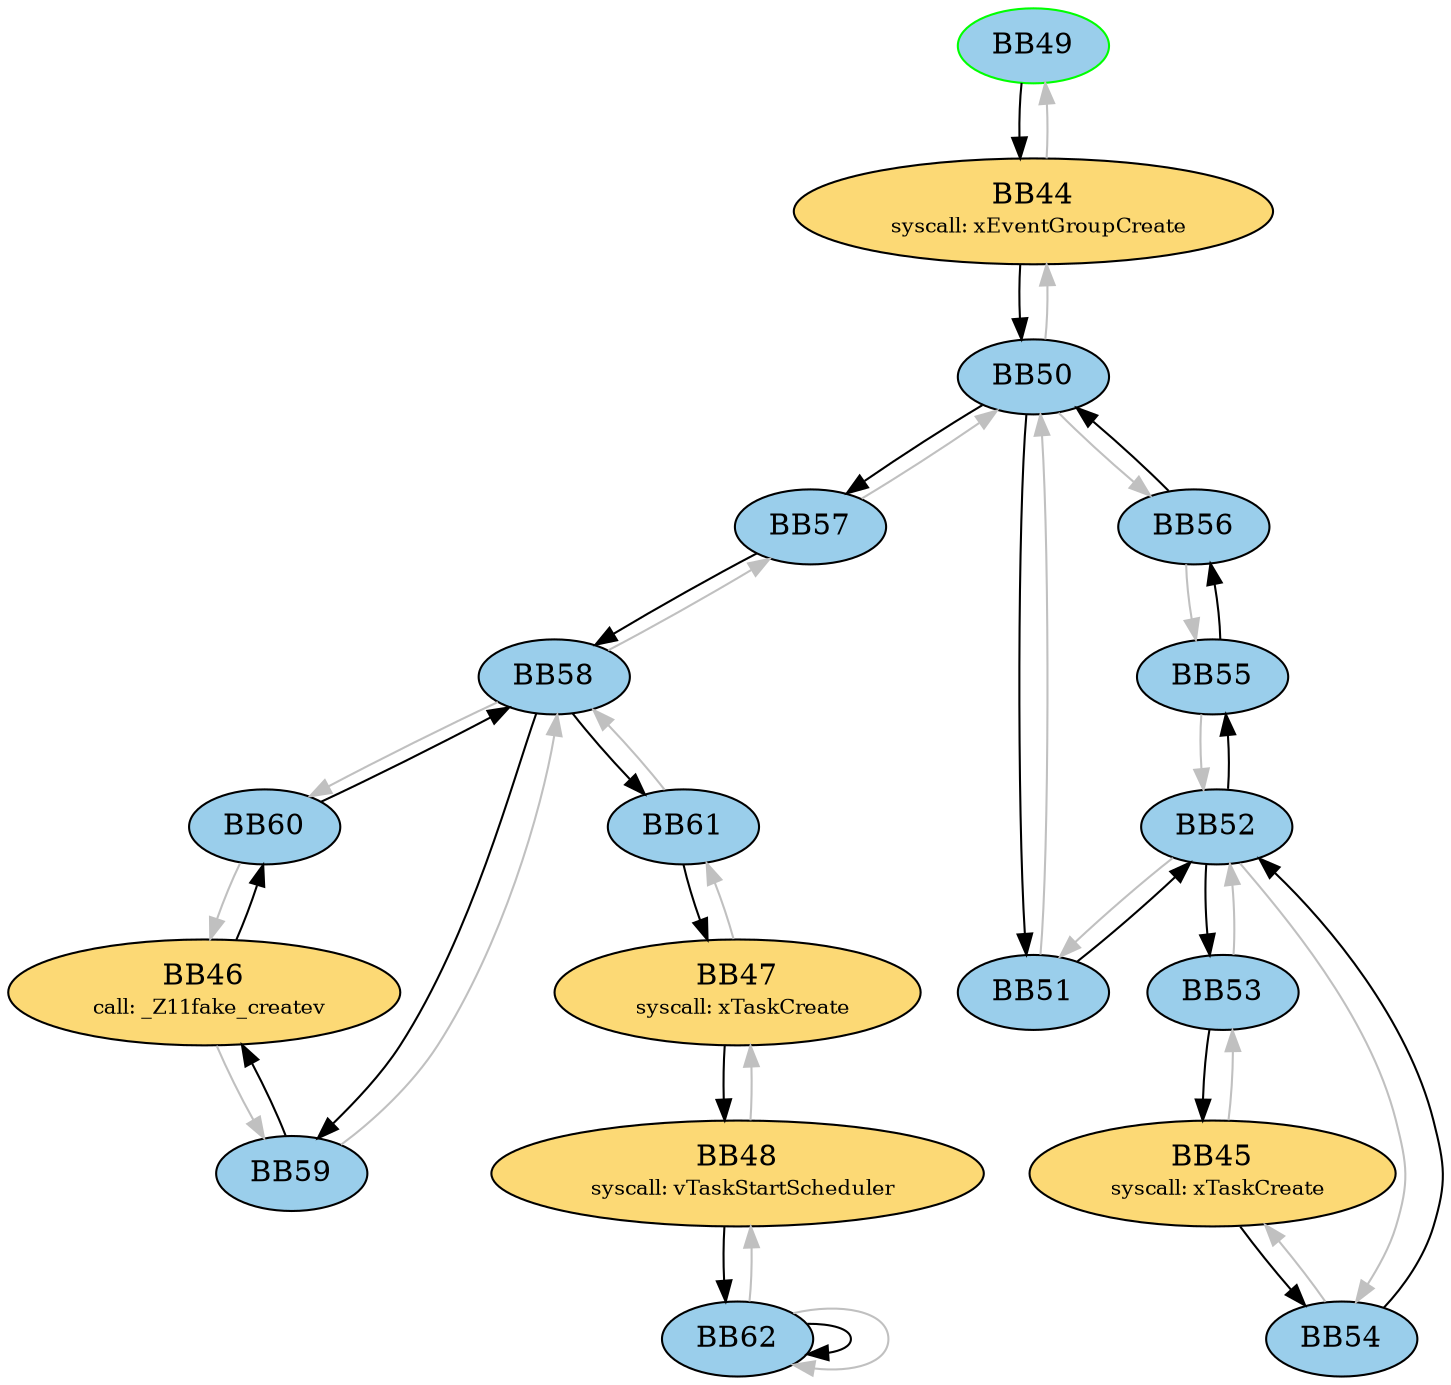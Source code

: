 digraph G {
BB49 -> BB44;
BB49[fillcolor="#9ACEEB" style=filled];
BB44 -> BB50;
BB44[fillcolor="#FCD975" style=filled label=<BB44<BR /> <FONT POINT-SIZE="10">syscall: xEventGroupCreate</FONT>>];
BB44 -> BB49[color=grey];
BB50 -> BB51;
BB50 -> BB57;
BB50[fillcolor="#9ACEEB" style=filled];
BB50 -> BB44[color=grey];
BB50 -> BB56[color=grey];
BB51 -> BB52;
BB51[fillcolor="#9ACEEB" style=filled];
BB51 -> BB50[color=grey];
BB57 -> BB58;
BB57[fillcolor="#9ACEEB" style=filled];
BB57 -> BB50[color=grey];
BB52 -> BB53;
BB52 -> BB55;
BB52[fillcolor="#9ACEEB" style=filled];
BB52 -> BB51[color=grey];
BB52 -> BB54[color=grey];
BB58 -> BB59;
BB58 -> BB61;
BB58[fillcolor="#9ACEEB" style=filled];
BB58 -> BB57[color=grey];
BB58 -> BB60[color=grey];
BB53 -> BB45;
BB53[fillcolor="#9ACEEB" style=filled];
BB53 -> BB52[color=grey];
BB55 -> BB56;
BB55[fillcolor="#9ACEEB" style=filled];
BB55 -> BB52[color=grey];
BB59 -> BB46;
BB59[fillcolor="#9ACEEB" style=filled];
BB59 -> BB58[color=grey];
BB61 -> BB47;
BB61[fillcolor="#9ACEEB" style=filled];
BB61 -> BB58[color=grey];
BB45 -> BB54;
BB45[fillcolor="#FCD975" style=filled label=<BB45<BR /> <FONT POINT-SIZE="10">syscall: xTaskCreate</FONT>>];
BB45 -> BB53[color=grey];
BB56 -> BB50;
BB56[fillcolor="#9ACEEB" style=filled];
BB56 -> BB55[color=grey];
BB46 -> BB60;
BB46[fillcolor="#FCD975" style=filled label=<BB46<BR /> <FONT POINT-SIZE="10">call: _Z11fake_createv</FONT>>];
BB46 -> BB59[color=grey];
BB47 -> BB48;
BB47[fillcolor="#FCD975" style=filled label=<BB47<BR /> <FONT POINT-SIZE="10">syscall: xTaskCreate</FONT>>];
BB47 -> BB61[color=grey];
BB54 -> BB52;
BB54[fillcolor="#9ACEEB" style=filled];
BB54 -> BB45[color=grey];
BB60 -> BB58;
BB60[fillcolor="#9ACEEB" style=filled];
BB60 -> BB46[color=grey];
BB48 -> BB62;
BB48[fillcolor="#FCD975" style=filled label=<BB48<BR /> <FONT POINT-SIZE="10">syscall: vTaskStartScheduler</FONT>>];
BB48 -> BB47[color=grey];
BB62 -> BB62;
BB62[fillcolor="#9ACEEB" style=filled];
BB62 -> BB48[color=grey];
BB62 -> BB62[color=grey];
BB49 [color=green style=filled];
}